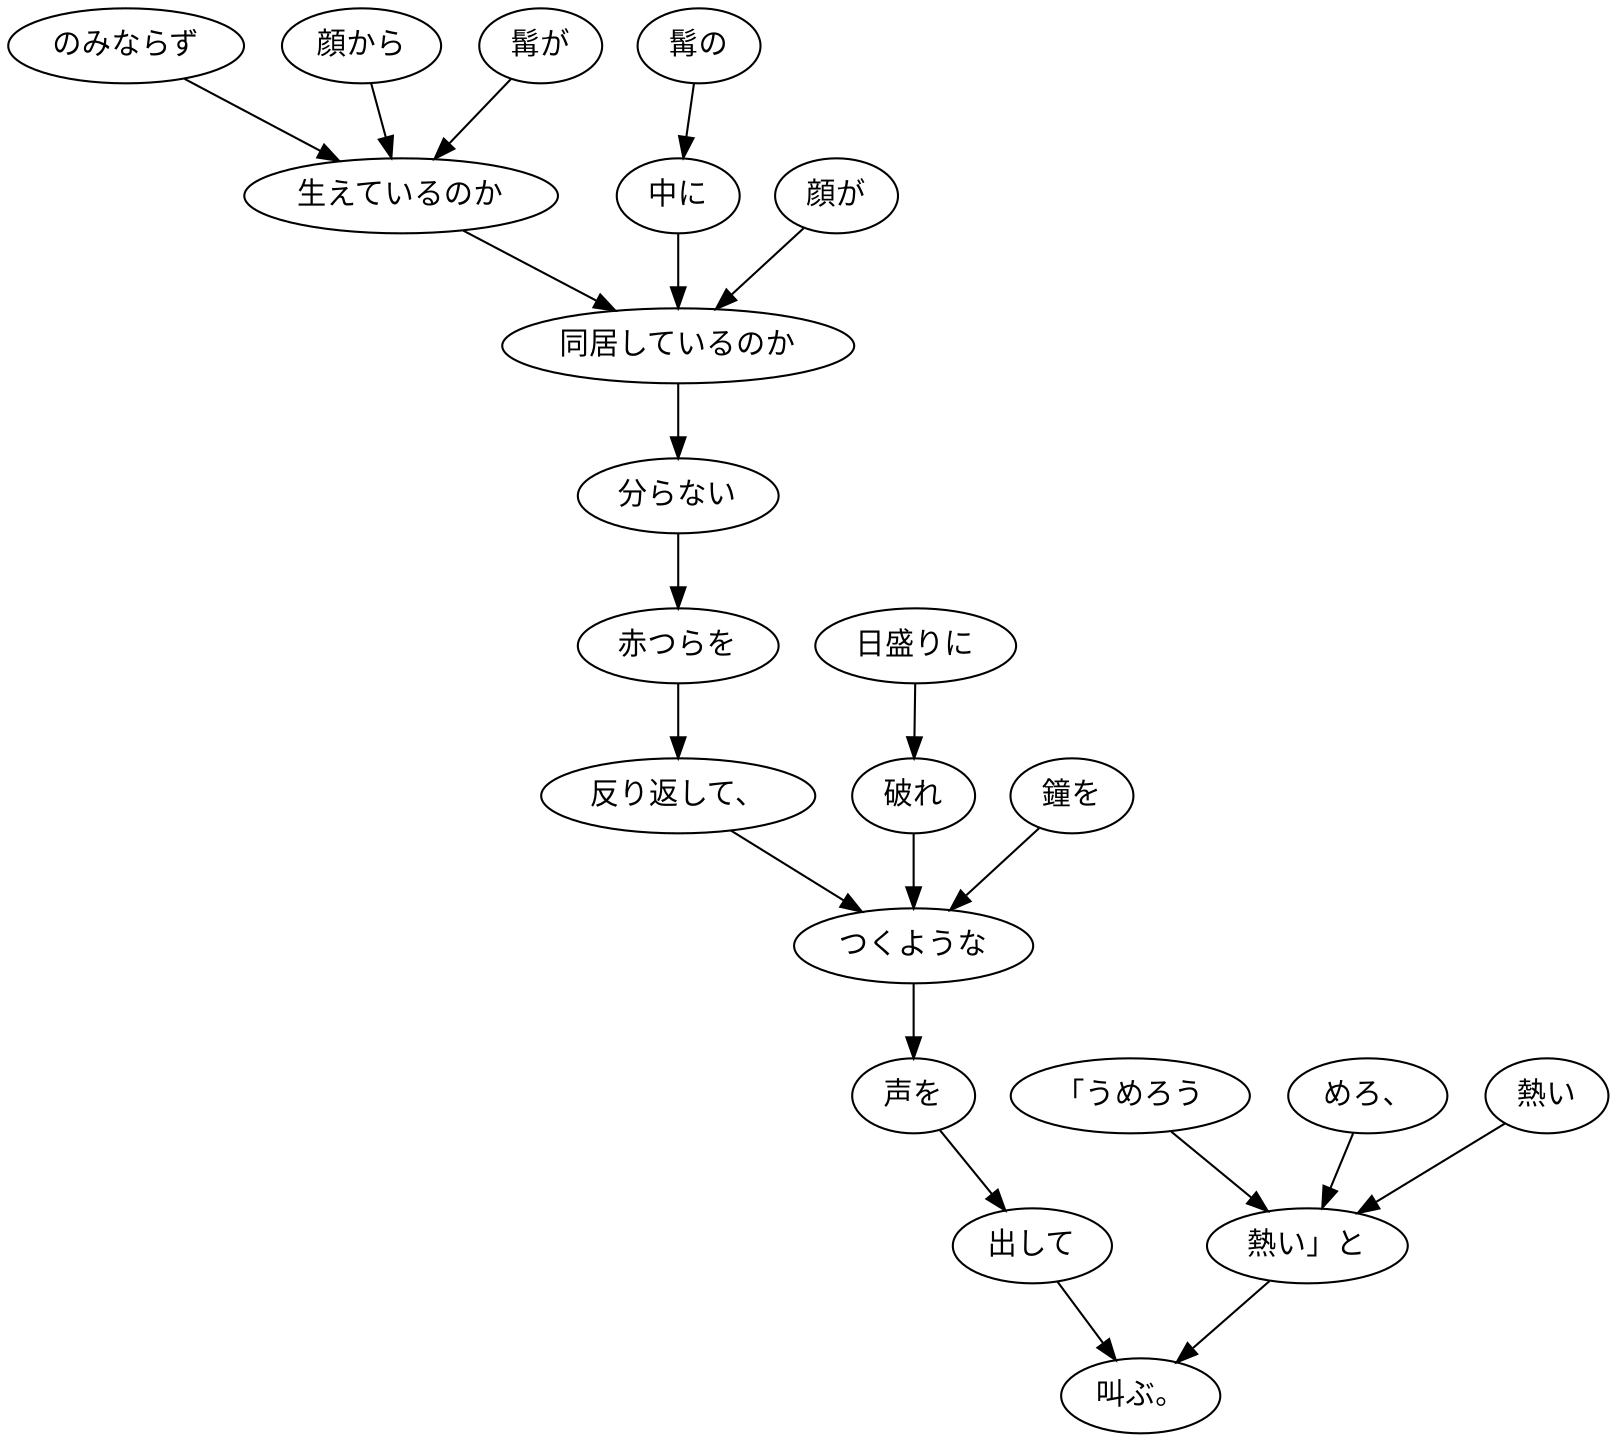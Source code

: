 digraph graph4524 {
	node0 [label="のみならず"];
	node1 [label="顔から"];
	node2 [label="髯が"];
	node3 [label="生えているのか"];
	node4 [label="髯の"];
	node5 [label="中に"];
	node6 [label="顔が"];
	node7 [label="同居しているのか"];
	node8 [label="分らない"];
	node9 [label="赤つらを"];
	node10 [label="反り返して、"];
	node11 [label="日盛りに"];
	node12 [label="破れ"];
	node13 [label="鐘を"];
	node14 [label="つくような"];
	node15 [label="声を"];
	node16 [label="出して"];
	node17 [label="「うめろう"];
	node18 [label="めろ、"];
	node19 [label="熱い"];
	node20 [label="熱い」と"];
	node21 [label="叫ぶ。"];
	node0 -> node3;
	node1 -> node3;
	node2 -> node3;
	node3 -> node7;
	node4 -> node5;
	node5 -> node7;
	node6 -> node7;
	node7 -> node8;
	node8 -> node9;
	node9 -> node10;
	node10 -> node14;
	node11 -> node12;
	node12 -> node14;
	node13 -> node14;
	node14 -> node15;
	node15 -> node16;
	node16 -> node21;
	node17 -> node20;
	node18 -> node20;
	node19 -> node20;
	node20 -> node21;
}
